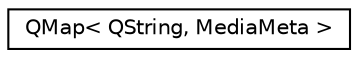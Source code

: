digraph "类继承关系图"
{
  edge [fontname="Helvetica",fontsize="10",labelfontname="Helvetica",labelfontsize="10"];
  node [fontname="Helvetica",fontsize="10",shape=record];
  rankdir="LR";
  Node0 [label="QMap\< QString, MediaMeta \>",height=0.2,width=0.4,color="black", fillcolor="white", style="filled",URL="$class_q_map.html"];
}
